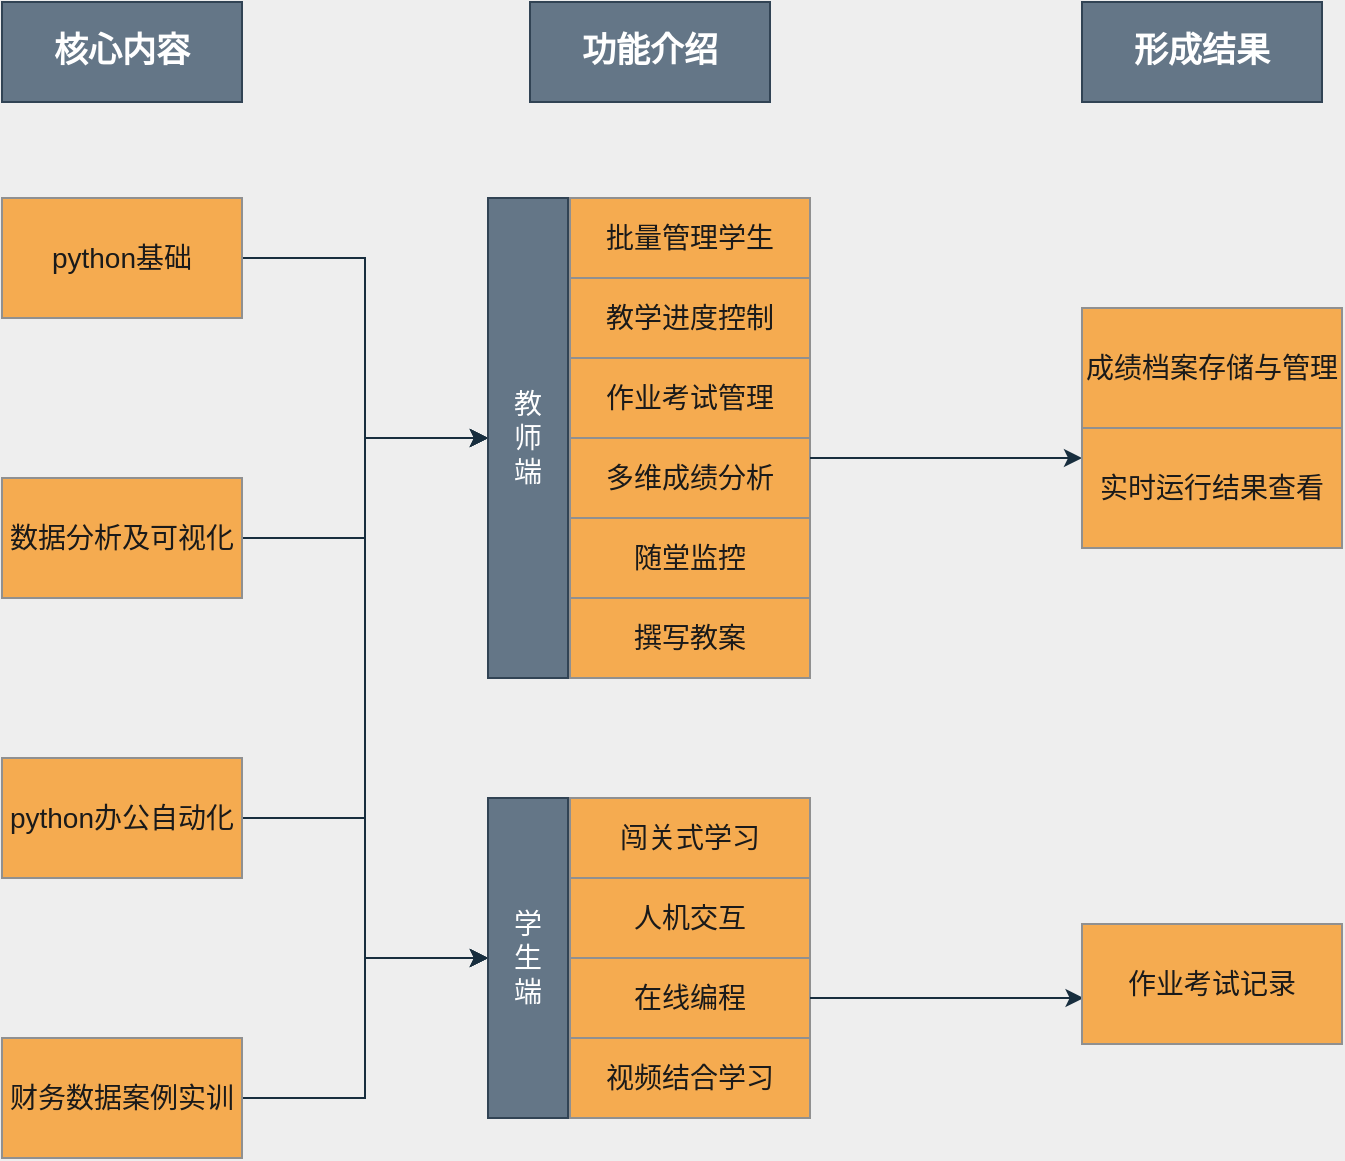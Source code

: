 <mxfile version="15.2.9" type="github">
  <diagram id="qGe1pdqT3W0wRUecUUKz" name="第 1 页">
    <mxGraphModel dx="1886" dy="818" grid="1" gridSize="10" guides="1" tooltips="1" connect="1" arrows="1" fold="1" page="1" pageScale="1" pageWidth="827" pageHeight="1169" background="#EEEEEE" math="0" shadow="0">
      <root>
        <mxCell id="0" />
        <mxCell id="1" parent="0" />
        <mxCell id="OSP_YYPjxVIksi6Q03AP-64" style="edgeStyle=orthogonalEdgeStyle;rounded=0;sketch=0;orthogonalLoop=1;jettySize=auto;html=1;entryX=0;entryY=0.5;entryDx=0;entryDy=0;fontSize=14;fontColor=#1A1A1A;strokeColor=#182E3E;" edge="1" parent="1" source="4i9QKy6Y-gxEZ1XMwqIK-1" target="OSP_YYPjxVIksi6Q03AP-51">
          <mxGeometry relative="1" as="geometry" />
        </mxCell>
        <mxCell id="OSP_YYPjxVIksi6Q03AP-69" style="edgeStyle=orthogonalEdgeStyle;rounded=0;sketch=0;orthogonalLoop=1;jettySize=auto;html=1;entryX=0;entryY=0.5;entryDx=0;entryDy=0;fontSize=14;fontColor=#1A1A1A;strokeColor=#182E3E;" edge="1" parent="1" source="4i9QKy6Y-gxEZ1XMwqIK-1" target="OSP_YYPjxVIksi6Q03AP-54">
          <mxGeometry relative="1" as="geometry" />
        </mxCell>
        <mxCell id="4i9QKy6Y-gxEZ1XMwqIK-1" value="python基础" style="rounded=0;whiteSpace=wrap;html=1;fillColor=#F5AB50;strokeColor=#909090;fontColor=#1A1A1A;fontSize=14;" parent="1" vertex="1">
          <mxGeometry x="90" y="208" width="120" height="60" as="geometry" />
        </mxCell>
        <mxCell id="OSP_YYPjxVIksi6Q03AP-63" style="edgeStyle=orthogonalEdgeStyle;rounded=0;sketch=0;orthogonalLoop=1;jettySize=auto;html=1;fontSize=14;fontColor=#1A1A1A;strokeColor=#182E3E;" edge="1" parent="1" source="4i9QKy6Y-gxEZ1XMwqIK-2" target="OSP_YYPjxVIksi6Q03AP-51">
          <mxGeometry relative="1" as="geometry" />
        </mxCell>
        <mxCell id="OSP_YYPjxVIksi6Q03AP-68" style="edgeStyle=orthogonalEdgeStyle;rounded=0;sketch=0;orthogonalLoop=1;jettySize=auto;html=1;entryX=0;entryY=0.5;entryDx=0;entryDy=0;fontSize=14;fontColor=#1A1A1A;strokeColor=#182E3E;" edge="1" parent="1" source="4i9QKy6Y-gxEZ1XMwqIK-2" target="OSP_YYPjxVIksi6Q03AP-54">
          <mxGeometry relative="1" as="geometry" />
        </mxCell>
        <mxCell id="4i9QKy6Y-gxEZ1XMwqIK-2" value="数据分析及可视化" style="rounded=0;whiteSpace=wrap;html=1;sketch=0;fontColor=#1A1A1A;strokeColor=#909090;fillColor=#F5AB50;fontSize=14;" parent="1" vertex="1">
          <mxGeometry x="90" y="348" width="120" height="60" as="geometry" />
        </mxCell>
        <mxCell id="OSP_YYPjxVIksi6Q03AP-65" style="edgeStyle=orthogonalEdgeStyle;rounded=0;sketch=0;orthogonalLoop=1;jettySize=auto;html=1;fontSize=14;fontColor=#1A1A1A;strokeColor=#182E3E;entryX=0;entryY=0.5;entryDx=0;entryDy=0;" edge="1" parent="1" source="OSP_YYPjxVIksi6Q03AP-1" target="OSP_YYPjxVIksi6Q03AP-54">
          <mxGeometry relative="1" as="geometry">
            <mxPoint x="430" y="538" as="targetPoint" />
          </mxGeometry>
        </mxCell>
        <mxCell id="OSP_YYPjxVIksi6Q03AP-1" value="python办公自动化" style="rounded=0;whiteSpace=wrap;html=1;sketch=0;fontColor=#1A1A1A;strokeColor=#909090;fillColor=#F5AB50;fontSize=14;" vertex="1" parent="1">
          <mxGeometry x="90" y="488" width="120" height="60" as="geometry" />
        </mxCell>
        <mxCell id="OSP_YYPjxVIksi6Q03AP-66" style="edgeStyle=orthogonalEdgeStyle;rounded=0;sketch=0;orthogonalLoop=1;jettySize=auto;html=1;fontSize=14;fontColor=#1A1A1A;strokeColor=#182E3E;" edge="1" parent="1" source="OSP_YYPjxVIksi6Q03AP-2" target="OSP_YYPjxVIksi6Q03AP-54">
          <mxGeometry relative="1" as="geometry" />
        </mxCell>
        <mxCell id="OSP_YYPjxVIksi6Q03AP-67" style="edgeStyle=orthogonalEdgeStyle;rounded=0;sketch=0;orthogonalLoop=1;jettySize=auto;html=1;entryX=0;entryY=0.5;entryDx=0;entryDy=0;fontSize=14;fontColor=#1A1A1A;strokeColor=#182E3E;" edge="1" parent="1" source="OSP_YYPjxVIksi6Q03AP-2" target="OSP_YYPjxVIksi6Q03AP-51">
          <mxGeometry relative="1" as="geometry" />
        </mxCell>
        <mxCell id="OSP_YYPjxVIksi6Q03AP-70" style="edgeStyle=orthogonalEdgeStyle;rounded=0;sketch=0;orthogonalLoop=1;jettySize=auto;html=1;entryX=0;entryY=0.5;entryDx=0;entryDy=0;fontSize=14;fontColor=#1A1A1A;strokeColor=#182E3E;" edge="1" parent="1" source="OSP_YYPjxVIksi6Q03AP-2" target="OSP_YYPjxVIksi6Q03AP-51">
          <mxGeometry relative="1" as="geometry" />
        </mxCell>
        <mxCell id="OSP_YYPjxVIksi6Q03AP-2" value="财务数据案例实训" style="rounded=0;whiteSpace=wrap;html=1;sketch=0;fontColor=#1A1A1A;strokeColor=#909090;fillColor=#F5AB50;fontSize=14;" vertex="1" parent="1">
          <mxGeometry x="90" y="628" width="120" height="60" as="geometry" />
        </mxCell>
        <mxCell id="OSP_YYPjxVIksi6Q03AP-93" value="" style="group" vertex="1" connectable="0" parent="1">
          <mxGeometry x="333" y="208" width="161" height="240" as="geometry" />
        </mxCell>
        <mxCell id="OSP_YYPjxVIksi6Q03AP-51" value="教&lt;br style=&quot;font-size: 14px;&quot;&gt;师&lt;br style=&quot;font-size: 14px;&quot;&gt;端" style="rounded=0;whiteSpace=wrap;html=1;sketch=0;align=center;verticalAlign=middle;fillColor=#647687;strokeColor=#314354;fontSize=14;fontColor=#ffffff;" vertex="1" parent="OSP_YYPjxVIksi6Q03AP-93">
          <mxGeometry width="40" height="240" as="geometry" />
        </mxCell>
        <mxCell id="OSP_YYPjxVIksi6Q03AP-52" value="&lt;p class=&quot;MsoBodyText&quot;&gt;批量管理学生&lt;span lang=&quot;EN-US&quot;&gt;&lt;/span&gt;&lt;/p&gt;" style="rounded=0;whiteSpace=wrap;html=1;sketch=0;fontSize=14;fontColor=#1A1A1A;strokeColor=#909090;fillColor=#F5AB50;align=center;verticalAlign=middle;" vertex="1" parent="OSP_YYPjxVIksi6Q03AP-93">
          <mxGeometry x="41" width="120" height="40" as="geometry" />
        </mxCell>
        <mxCell id="OSP_YYPjxVIksi6Q03AP-53" value="&lt;p class=&quot;MsoBodyText&quot;&gt;教学进度控制&lt;span lang=&quot;EN-US&quot;&gt;&lt;/span&gt;&lt;/p&gt;" style="rounded=0;whiteSpace=wrap;html=1;sketch=0;fontSize=14;fontColor=#1A1A1A;strokeColor=#909090;fillColor=#F5AB50;align=center;verticalAlign=middle;" vertex="1" parent="OSP_YYPjxVIksi6Q03AP-93">
          <mxGeometry x="41" y="40" width="120" height="40" as="geometry" />
        </mxCell>
        <mxCell id="OSP_YYPjxVIksi6Q03AP-72" value="&lt;p class=&quot;MsoBodyText&quot;&gt;作业考试管理&lt;span lang=&quot;EN-US&quot;&gt;&lt;/span&gt;&lt;/p&gt;" style="rounded=0;whiteSpace=wrap;html=1;sketch=0;fontSize=14;fontColor=#1A1A1A;strokeColor=#909090;fillColor=#F5AB50;align=center;verticalAlign=middle;" vertex="1" parent="OSP_YYPjxVIksi6Q03AP-93">
          <mxGeometry x="41" y="80" width="120" height="40" as="geometry" />
        </mxCell>
        <mxCell id="OSP_YYPjxVIksi6Q03AP-73" value="多维成绩分析" style="rounded=0;whiteSpace=wrap;html=1;sketch=0;fontSize=14;fontColor=#1A1A1A;strokeColor=#909090;fillColor=#F5AB50;align=center;verticalAlign=middle;" vertex="1" parent="OSP_YYPjxVIksi6Q03AP-93">
          <mxGeometry x="41" y="120" width="120" height="40" as="geometry" />
        </mxCell>
        <mxCell id="OSP_YYPjxVIksi6Q03AP-74" value="&lt;p class=&quot;MsoBodyText&quot;&gt;随堂监控&lt;span lang=&quot;EN-US&quot;&gt;&lt;/span&gt;&lt;/p&gt;" style="rounded=0;whiteSpace=wrap;html=1;sketch=0;fontSize=14;fontColor=#1A1A1A;strokeColor=#909090;fillColor=#F5AB50;align=center;verticalAlign=middle;" vertex="1" parent="OSP_YYPjxVIksi6Q03AP-93">
          <mxGeometry x="41" y="160" width="120" height="40" as="geometry" />
        </mxCell>
        <mxCell id="OSP_YYPjxVIksi6Q03AP-81" value="&lt;p class=&quot;MsoBodyText&quot;&gt;撰写教案&lt;span lang=&quot;EN-US&quot;&gt;&lt;/span&gt;&lt;/p&gt;" style="rounded=0;whiteSpace=wrap;html=1;sketch=0;fontSize=14;fontColor=#1A1A1A;strokeColor=#909090;fillColor=#F5AB50;align=center;verticalAlign=middle;" vertex="1" parent="OSP_YYPjxVIksi6Q03AP-93">
          <mxGeometry x="41" y="200" width="120" height="40" as="geometry" />
        </mxCell>
        <mxCell id="OSP_YYPjxVIksi6Q03AP-94" value="" style="group" vertex="1" connectable="0" parent="1">
          <mxGeometry x="333" y="508" width="161" height="160" as="geometry" />
        </mxCell>
        <mxCell id="OSP_YYPjxVIksi6Q03AP-54" value="学&lt;br&gt;生&lt;br&gt;端" style="rounded=0;whiteSpace=wrap;html=1;sketch=0;align=center;verticalAlign=middle;fillColor=#647687;strokeColor=#314354;fontSize=14;fontColor=#ffffff;" vertex="1" parent="OSP_YYPjxVIksi6Q03AP-94">
          <mxGeometry width="40" height="160" as="geometry" />
        </mxCell>
        <mxCell id="OSP_YYPjxVIksi6Q03AP-55" value="闯关式学习" style="rounded=0;whiteSpace=wrap;html=1;sketch=0;fontSize=14;fontColor=#1A1A1A;strokeColor=#909090;fillColor=#F5AB50;align=center;verticalAlign=middle;" vertex="1" parent="OSP_YYPjxVIksi6Q03AP-94">
          <mxGeometry x="41" width="120" height="40" as="geometry" />
        </mxCell>
        <mxCell id="OSP_YYPjxVIksi6Q03AP-71" value="人机交互" style="rounded=0;whiteSpace=wrap;html=1;sketch=0;fontSize=14;fontColor=#1A1A1A;strokeColor=#909090;fillColor=#F5AB50;align=center;verticalAlign=middle;" vertex="1" parent="OSP_YYPjxVIksi6Q03AP-94">
          <mxGeometry x="41" y="40" width="120" height="40" as="geometry" />
        </mxCell>
        <mxCell id="OSP_YYPjxVIksi6Q03AP-79" value="在线编程" style="rounded=0;whiteSpace=wrap;html=1;sketch=0;fontSize=14;fontColor=#1A1A1A;strokeColor=#909090;fillColor=#F5AB50;align=center;verticalAlign=middle;" vertex="1" parent="OSP_YYPjxVIksi6Q03AP-94">
          <mxGeometry x="41" y="80" width="120" height="40" as="geometry" />
        </mxCell>
        <mxCell id="OSP_YYPjxVIksi6Q03AP-80" value="视频结合学习" style="rounded=0;whiteSpace=wrap;html=1;sketch=0;fontSize=14;fontColor=#1A1A1A;strokeColor=#909090;fillColor=#F5AB50;align=center;verticalAlign=middle;" vertex="1" parent="OSP_YYPjxVIksi6Q03AP-94">
          <mxGeometry x="41" y="120" width="120" height="40" as="geometry" />
        </mxCell>
        <mxCell id="OSP_YYPjxVIksi6Q03AP-96" style="edgeStyle=orthogonalEdgeStyle;rounded=0;sketch=0;orthogonalLoop=1;jettySize=auto;html=1;fontSize=14;fontColor=#1A1A1A;strokeColor=#182E3E;entryX=0;entryY=0.25;entryDx=0;entryDy=0;exitX=1;exitY=0.25;exitDx=0;exitDy=0;" edge="1" parent="1" source="OSP_YYPjxVIksi6Q03AP-73" target="OSP_YYPjxVIksi6Q03AP-91">
          <mxGeometry relative="1" as="geometry">
            <mxPoint x="540" y="408" as="targetPoint" />
          </mxGeometry>
        </mxCell>
        <mxCell id="OSP_YYPjxVIksi6Q03AP-103" style="edgeStyle=orthogonalEdgeStyle;rounded=0;sketch=0;orthogonalLoop=1;jettySize=auto;html=1;entryX=0.006;entryY=0.617;entryDx=0;entryDy=0;entryPerimeter=0;fontSize=14;fontColor=#1A1A1A;strokeColor=#182E3E;" edge="1" parent="1" source="OSP_YYPjxVIksi6Q03AP-79" target="OSP_YYPjxVIksi6Q03AP-89">
          <mxGeometry relative="1" as="geometry" />
        </mxCell>
        <mxCell id="OSP_YYPjxVIksi6Q03AP-89" value="&lt;p class=&quot;MsoBodyText&quot;&gt;作业考试记录&lt;span lang=&quot;EN-US&quot;&gt;&lt;/span&gt;&lt;/p&gt;" style="rounded=0;whiteSpace=wrap;html=1;sketch=0;fontSize=14;fontColor=#1A1A1A;strokeColor=#909090;fillColor=#F5AB50;align=center;verticalAlign=middle;" vertex="1" parent="1">
          <mxGeometry x="630" y="571" width="130" height="60" as="geometry" />
        </mxCell>
        <mxCell id="OSP_YYPjxVIksi6Q03AP-107" value="" style="group" vertex="1" connectable="0" parent="1">
          <mxGeometry x="630" y="263" width="130" height="120" as="geometry" />
        </mxCell>
        <mxCell id="OSP_YYPjxVIksi6Q03AP-88" value="&lt;span style=&quot;font-size: 10.5pt&quot;&gt;成绩档案存储与管理&lt;/span&gt;" style="rounded=0;whiteSpace=wrap;html=1;sketch=0;fontSize=14;fontColor=#1A1A1A;strokeColor=#909090;fillColor=#F5AB50;align=center;verticalAlign=middle;" vertex="1" parent="OSP_YYPjxVIksi6Q03AP-107">
          <mxGeometry width="130" height="60" as="geometry" />
        </mxCell>
        <mxCell id="OSP_YYPjxVIksi6Q03AP-91" value="实时运行结果查看" style="rounded=0;whiteSpace=wrap;html=1;sketch=0;fontSize=14;fontColor=#1A1A1A;strokeColor=#909090;fillColor=#F5AB50;align=center;verticalAlign=middle;" vertex="1" parent="OSP_YYPjxVIksi6Q03AP-107">
          <mxGeometry y="60" width="130" height="60" as="geometry" />
        </mxCell>
        <mxCell id="OSP_YYPjxVIksi6Q03AP-109" value="核心内容" style="rounded=0;whiteSpace=wrap;html=1;sketch=0;fontSize=17;fontColor=#ffffff;strokeColor=#314354;fillColor=#647687;align=center;verticalAlign=middle;fontStyle=1" vertex="1" parent="1">
          <mxGeometry x="90" y="110" width="120" height="50" as="geometry" />
        </mxCell>
        <mxCell id="OSP_YYPjxVIksi6Q03AP-110" value="功能介绍" style="rounded=0;whiteSpace=wrap;html=1;sketch=0;fontSize=17;fontColor=#ffffff;strokeColor=#314354;fillColor=#647687;align=center;verticalAlign=middle;fontStyle=1" vertex="1" parent="1">
          <mxGeometry x="354" y="110" width="120" height="50" as="geometry" />
        </mxCell>
        <mxCell id="OSP_YYPjxVIksi6Q03AP-111" value="形成结果" style="rounded=0;whiteSpace=wrap;html=1;sketch=0;fontSize=17;fontColor=#ffffff;strokeColor=#314354;fillColor=#647687;align=center;verticalAlign=middle;fontStyle=1" vertex="1" parent="1">
          <mxGeometry x="630" y="110" width="120" height="50" as="geometry" />
        </mxCell>
      </root>
    </mxGraphModel>
  </diagram>
</mxfile>

